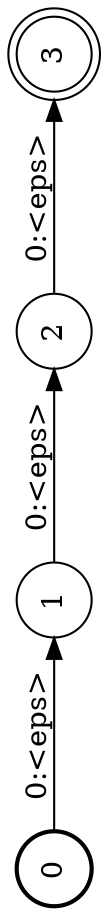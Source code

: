 digraph FST {
rankdir = LR;
size = "8.5,11";
label = "";
center = 1;
orientation = Landscape;
ranksep = "0.4";
nodesep = "0.25";
0 [label = "0", shape = circle, style = bold, fontsize = 14]
	0 -> 1 [label = "0:<eps>", fontsize = 14];
1 [label = "1", shape = circle, style = solid, fontsize = 14]
	1 -> 2 [label = "0:<eps>", fontsize = 14];
2 [label = "2", shape = circle, style = solid, fontsize = 14]
	2 -> 3 [label = "0:<eps>", fontsize = 14];
3 [label = "3", shape = doublecircle, style = solid, fontsize = 14]
}
